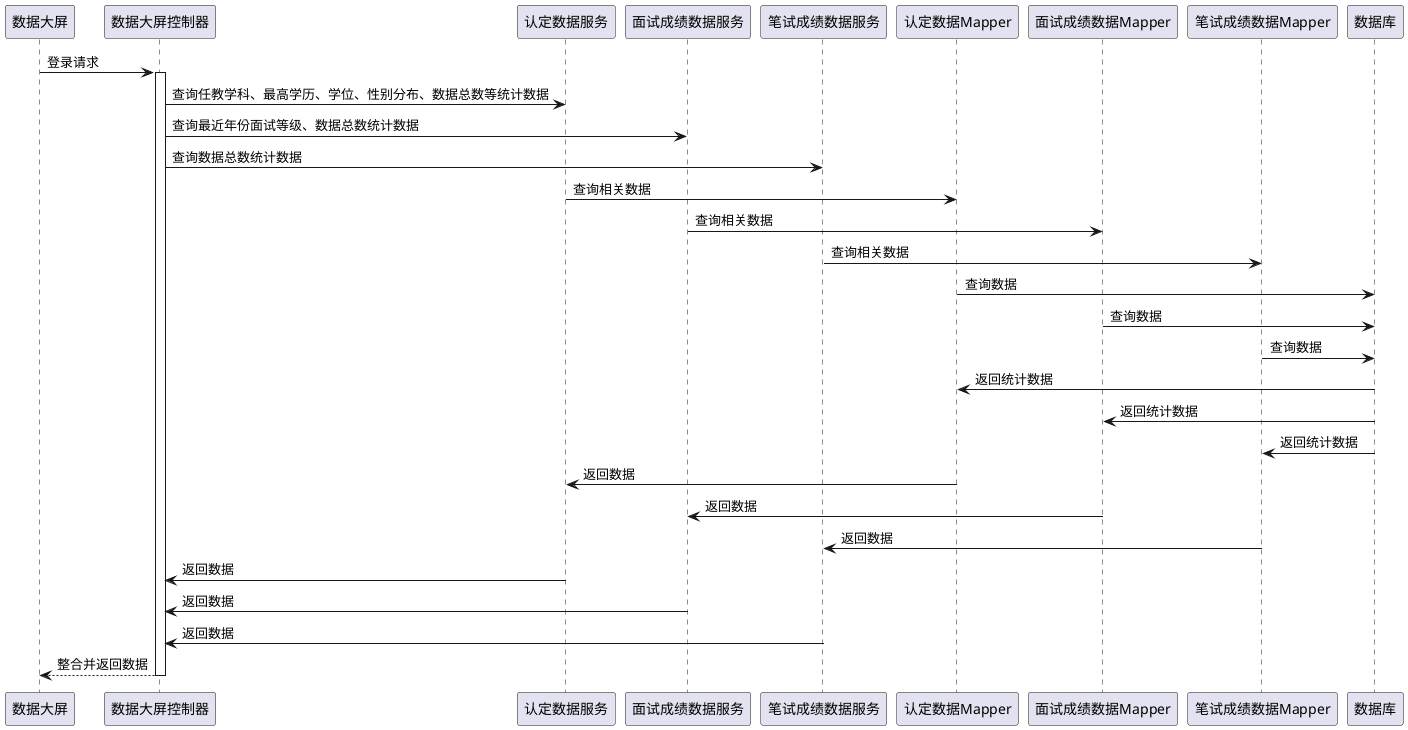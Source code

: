 @startuml dashboard

数据大屏 -> 数据大屏控制器: 登录请求
activate 数据大屏控制器

数据大屏控制器 -> 认定数据服务: 查询任教学科、最高学历、学位、性别分布、数据总数等统计数据
数据大屏控制器 -> 面试成绩数据服务: 查询最近年份面试等级、数据总数统计数据
数据大屏控制器 -> 笔试成绩数据服务: 查询数据总数统计数据

认定数据服务 -> 认定数据Mapper: 查询相关数据
面试成绩数据服务 -> 面试成绩数据Mapper: 查询相关数据
笔试成绩数据服务 -> 笔试成绩数据Mapper: 查询相关数据

认定数据Mapper -> 数据库: 查询数据
面试成绩数据Mapper -> 数据库: 查询数据
笔试成绩数据Mapper -> 数据库: 查询数据

数据库 -> 认定数据Mapper: 返回统计数据
数据库 -> 面试成绩数据Mapper: 返回统计数据
数据库 -> 笔试成绩数据Mapper: 返回统计数据


认定数据Mapper -> 认定数据服务: 返回数据
面试成绩数据Mapper -> 面试成绩数据服务: 返回数据
笔试成绩数据Mapper -> 笔试成绩数据服务: 返回数据

认定数据服务 -> 数据大屏控制器: 返回数据
面试成绩数据服务 -> 数据大屏控制器: 返回数据
笔试成绩数据服务 -> 数据大屏控制器: 返回数据

数据大屏控制器 --> 数据大屏: 整合并返回数据

deactivate 数据大屏控制器
deactivate 数据大屏

@enduml